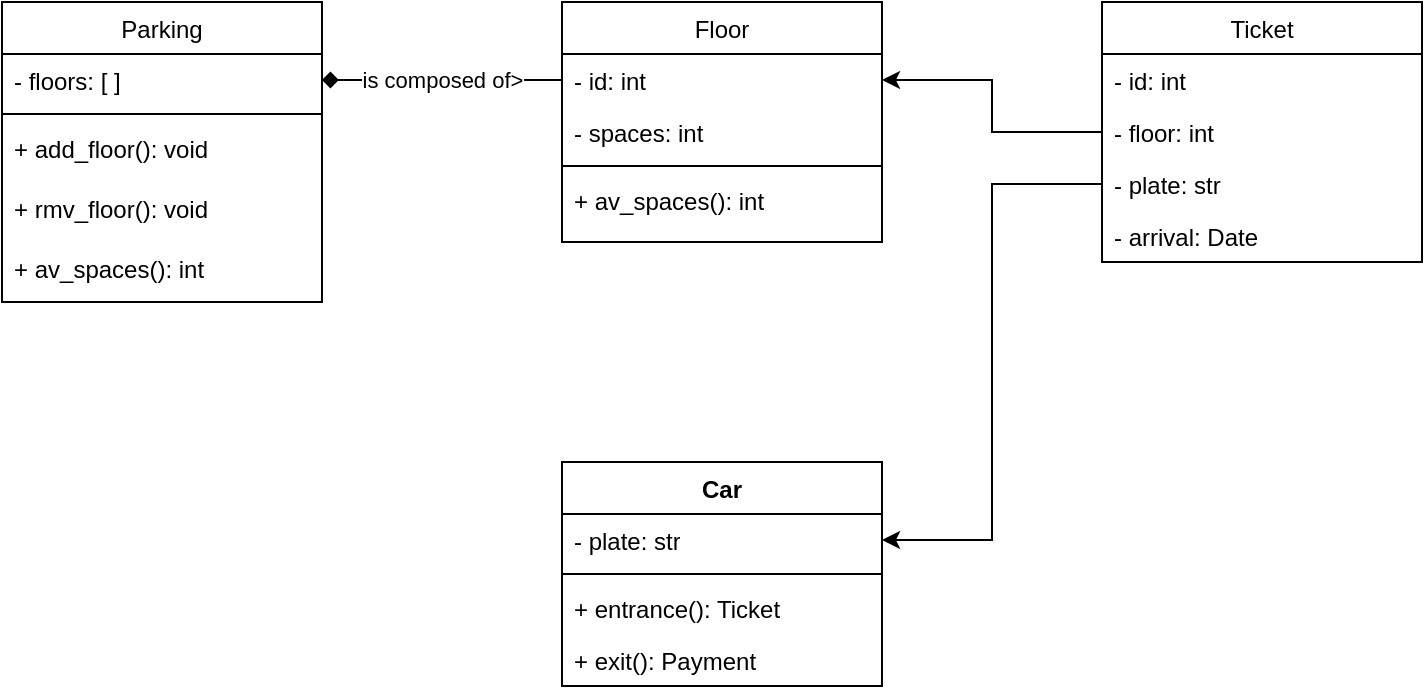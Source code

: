 <mxfile version="24.8.3">
  <diagram id="C5RBs43oDa-KdzZeNtuy" name="Page-1">
    <mxGraphModel dx="1371" dy="522" grid="1" gridSize="10" guides="1" tooltips="1" connect="1" arrows="1" fold="1" page="1" pageScale="1" pageWidth="827" pageHeight="1169" math="0" shadow="0">
      <root>
        <mxCell id="WIyWlLk6GJQsqaUBKTNV-0" />
        <mxCell id="WIyWlLk6GJQsqaUBKTNV-1" parent="WIyWlLk6GJQsqaUBKTNV-0" />
        <mxCell id="zkfFHV4jXpPFQw0GAbJ--0" value="Parking" style="swimlane;fontStyle=0;align=center;verticalAlign=top;childLayout=stackLayout;horizontal=1;startSize=26;horizontalStack=0;resizeParent=1;resizeLast=0;collapsible=1;marginBottom=0;rounded=0;shadow=0;strokeWidth=1;" parent="WIyWlLk6GJQsqaUBKTNV-1" vertex="1">
          <mxGeometry x="90" y="80" width="160" height="150" as="geometry">
            <mxRectangle x="230" y="140" width="160" height="26" as="alternateBounds" />
          </mxGeometry>
        </mxCell>
        <mxCell id="zkfFHV4jXpPFQw0GAbJ--1" value="- floors: [ ]" style="text;align=left;verticalAlign=top;spacingLeft=4;spacingRight=4;overflow=hidden;rotatable=0;points=[[0,0.5],[1,0.5]];portConstraint=eastwest;" parent="zkfFHV4jXpPFQw0GAbJ--0" vertex="1">
          <mxGeometry y="26" width="160" height="26" as="geometry" />
        </mxCell>
        <mxCell id="zkfFHV4jXpPFQw0GAbJ--4" value="" style="line;html=1;strokeWidth=1;align=left;verticalAlign=middle;spacingTop=-1;spacingLeft=3;spacingRight=3;rotatable=0;labelPosition=right;points=[];portConstraint=eastwest;" parent="zkfFHV4jXpPFQw0GAbJ--0" vertex="1">
          <mxGeometry y="52" width="160" height="8" as="geometry" />
        </mxCell>
        <mxCell id="zkfFHV4jXpPFQw0GAbJ--5" value="+ add_floor(): void" style="text;align=left;verticalAlign=top;spacingLeft=4;spacingRight=4;overflow=hidden;rotatable=0;points=[[0,0.5],[1,0.5]];portConstraint=eastwest;" parent="zkfFHV4jXpPFQw0GAbJ--0" vertex="1">
          <mxGeometry y="60" width="160" height="30" as="geometry" />
        </mxCell>
        <mxCell id="BpYX6oJA004bFic-aD8Y-1" value="+ rmv_floor(): void" style="text;align=left;verticalAlign=top;spacingLeft=4;spacingRight=4;overflow=hidden;rotatable=0;points=[[0,0.5],[1,0.5]];portConstraint=eastwest;" parent="zkfFHV4jXpPFQw0GAbJ--0" vertex="1">
          <mxGeometry y="90" width="160" height="30" as="geometry" />
        </mxCell>
        <mxCell id="BpYX6oJA004bFic-aD8Y-2" value="+ av_spaces(): int" style="text;align=left;verticalAlign=top;spacingLeft=4;spacingRight=4;overflow=hidden;rotatable=0;points=[[0,0.5],[1,0.5]];portConstraint=eastwest;" parent="zkfFHV4jXpPFQw0GAbJ--0" vertex="1">
          <mxGeometry y="120" width="160" height="30" as="geometry" />
        </mxCell>
        <mxCell id="BpYX6oJA004bFic-aD8Y-4" value="Floor" style="swimlane;fontStyle=0;align=center;verticalAlign=top;childLayout=stackLayout;horizontal=1;startSize=26;horizontalStack=0;resizeParent=1;resizeLast=0;collapsible=1;marginBottom=0;rounded=0;shadow=0;strokeWidth=1;" parent="WIyWlLk6GJQsqaUBKTNV-1" vertex="1">
          <mxGeometry x="370" y="80" width="160" height="120" as="geometry">
            <mxRectangle x="230" y="140" width="160" height="26" as="alternateBounds" />
          </mxGeometry>
        </mxCell>
        <mxCell id="BpYX6oJA004bFic-aD8Y-5" value="- id: int" style="text;align=left;verticalAlign=top;spacingLeft=4;spacingRight=4;overflow=hidden;rotatable=0;points=[[0,0.5],[1,0.5]];portConstraint=eastwest;" parent="BpYX6oJA004bFic-aD8Y-4" vertex="1">
          <mxGeometry y="26" width="160" height="26" as="geometry" />
        </mxCell>
        <mxCell id="BpYX6oJA004bFic-aD8Y-10" value="- spaces: int" style="text;align=left;verticalAlign=top;spacingLeft=4;spacingRight=4;overflow=hidden;rotatable=0;points=[[0,0.5],[1,0.5]];portConstraint=eastwest;" parent="BpYX6oJA004bFic-aD8Y-4" vertex="1">
          <mxGeometry y="52" width="160" height="26" as="geometry" />
        </mxCell>
        <mxCell id="BpYX6oJA004bFic-aD8Y-6" value="" style="line;html=1;strokeWidth=1;align=left;verticalAlign=middle;spacingTop=-1;spacingLeft=3;spacingRight=3;rotatable=0;labelPosition=right;points=[];portConstraint=eastwest;" parent="BpYX6oJA004bFic-aD8Y-4" vertex="1">
          <mxGeometry y="78" width="160" height="8" as="geometry" />
        </mxCell>
        <mxCell id="BpYX6oJA004bFic-aD8Y-7" value="+ av_spaces(): int" style="text;align=left;verticalAlign=top;spacingLeft=4;spacingRight=4;overflow=hidden;rotatable=0;points=[[0,0.5],[1,0.5]];portConstraint=eastwest;" parent="BpYX6oJA004bFic-aD8Y-4" vertex="1">
          <mxGeometry y="86" width="160" height="30" as="geometry" />
        </mxCell>
        <mxCell id="BpYX6oJA004bFic-aD8Y-11" value="Ticket" style="swimlane;fontStyle=0;align=center;verticalAlign=top;childLayout=stackLayout;horizontal=1;startSize=26;horizontalStack=0;resizeParent=1;resizeLast=0;collapsible=1;marginBottom=0;rounded=0;shadow=0;strokeWidth=1;" parent="WIyWlLk6GJQsqaUBKTNV-1" vertex="1">
          <mxGeometry x="640" y="80" width="160" height="130" as="geometry">
            <mxRectangle x="230" y="140" width="160" height="26" as="alternateBounds" />
          </mxGeometry>
        </mxCell>
        <mxCell id="BpYX6oJA004bFic-aD8Y-12" value="- id: int" style="text;align=left;verticalAlign=top;spacingLeft=4;spacingRight=4;overflow=hidden;rotatable=0;points=[[0,0.5],[1,0.5]];portConstraint=eastwest;" parent="BpYX6oJA004bFic-aD8Y-11" vertex="1">
          <mxGeometry y="26" width="160" height="26" as="geometry" />
        </mxCell>
        <mxCell id="BpYX6oJA004bFic-aD8Y-16" value="- floor: int" style="text;align=left;verticalAlign=top;spacingLeft=4;spacingRight=4;overflow=hidden;rotatable=0;points=[[0,0.5],[1,0.5]];portConstraint=eastwest;" parent="BpYX6oJA004bFic-aD8Y-11" vertex="1">
          <mxGeometry y="52" width="160" height="26" as="geometry" />
        </mxCell>
        <mxCell id="BpYX6oJA004bFic-aD8Y-13" value="- plate: str" style="text;align=left;verticalAlign=top;spacingLeft=4;spacingRight=4;overflow=hidden;rotatable=0;points=[[0,0.5],[1,0.5]];portConstraint=eastwest;" parent="BpYX6oJA004bFic-aD8Y-11" vertex="1">
          <mxGeometry y="78" width="160" height="26" as="geometry" />
        </mxCell>
        <mxCell id="BpYX6oJA004bFic-aD8Y-17" value="- arrival: Date" style="text;align=left;verticalAlign=top;spacingLeft=4;spacingRight=4;overflow=hidden;rotatable=0;points=[[0,0.5],[1,0.5]];portConstraint=eastwest;" parent="BpYX6oJA004bFic-aD8Y-11" vertex="1">
          <mxGeometry y="104" width="160" height="26" as="geometry" />
        </mxCell>
        <mxCell id="BpYX6oJA004bFic-aD8Y-18" value="is composed of&amp;gt;" style="edgeStyle=orthogonalEdgeStyle;rounded=0;orthogonalLoop=1;jettySize=auto;html=1;exitX=1;exitY=0.5;exitDx=0;exitDy=0;startArrow=diamond;startFill=1;endArrow=none;endFill=0;" parent="WIyWlLk6GJQsqaUBKTNV-1" source="zkfFHV4jXpPFQw0GAbJ--1" target="BpYX6oJA004bFic-aD8Y-5" edge="1">
          <mxGeometry relative="1" as="geometry" />
        </mxCell>
        <mxCell id="23XASB6e79NfMdi__7BA-0" value="Car" style="swimlane;fontStyle=1;align=center;verticalAlign=top;childLayout=stackLayout;horizontal=1;startSize=26;horizontalStack=0;resizeParent=1;resizeParentMax=0;resizeLast=0;collapsible=1;marginBottom=0;whiteSpace=wrap;html=1;" vertex="1" parent="WIyWlLk6GJQsqaUBKTNV-1">
          <mxGeometry x="370" y="310" width="160" height="112" as="geometry">
            <mxRectangle x="370" y="310" width="60" height="30" as="alternateBounds" />
          </mxGeometry>
        </mxCell>
        <mxCell id="23XASB6e79NfMdi__7BA-1" value="- plate: str" style="text;strokeColor=none;fillColor=none;align=left;verticalAlign=top;spacingLeft=4;spacingRight=4;overflow=hidden;rotatable=0;points=[[0,0.5],[1,0.5]];portConstraint=eastwest;whiteSpace=wrap;html=1;" vertex="1" parent="23XASB6e79NfMdi__7BA-0">
          <mxGeometry y="26" width="160" height="26" as="geometry" />
        </mxCell>
        <mxCell id="23XASB6e79NfMdi__7BA-2" value="" style="line;strokeWidth=1;fillColor=none;align=left;verticalAlign=middle;spacingTop=-1;spacingLeft=3;spacingRight=3;rotatable=0;labelPosition=right;points=[];portConstraint=eastwest;strokeColor=inherit;" vertex="1" parent="23XASB6e79NfMdi__7BA-0">
          <mxGeometry y="52" width="160" height="8" as="geometry" />
        </mxCell>
        <mxCell id="23XASB6e79NfMdi__7BA-3" value="+ entrance(): Ticket" style="text;strokeColor=none;fillColor=none;align=left;verticalAlign=top;spacingLeft=4;spacingRight=4;overflow=hidden;rotatable=0;points=[[0,0.5],[1,0.5]];portConstraint=eastwest;whiteSpace=wrap;html=1;" vertex="1" parent="23XASB6e79NfMdi__7BA-0">
          <mxGeometry y="60" width="160" height="26" as="geometry" />
        </mxCell>
        <mxCell id="23XASB6e79NfMdi__7BA-4" value="+ exit(): Payment" style="text;strokeColor=none;fillColor=none;align=left;verticalAlign=top;spacingLeft=4;spacingRight=4;overflow=hidden;rotatable=0;points=[[0,0.5],[1,0.5]];portConstraint=eastwest;whiteSpace=wrap;html=1;" vertex="1" parent="23XASB6e79NfMdi__7BA-0">
          <mxGeometry y="86" width="160" height="26" as="geometry" />
        </mxCell>
        <mxCell id="23XASB6e79NfMdi__7BA-6" style="edgeStyle=orthogonalEdgeStyle;rounded=0;orthogonalLoop=1;jettySize=auto;html=1;exitX=0;exitY=0.5;exitDx=0;exitDy=0;entryX=1;entryY=0.5;entryDx=0;entryDy=0;" edge="1" parent="WIyWlLk6GJQsqaUBKTNV-1" source="BpYX6oJA004bFic-aD8Y-13" target="23XASB6e79NfMdi__7BA-1">
          <mxGeometry relative="1" as="geometry" />
        </mxCell>
        <mxCell id="23XASB6e79NfMdi__7BA-8" style="edgeStyle=orthogonalEdgeStyle;rounded=0;orthogonalLoop=1;jettySize=auto;html=1;exitX=0;exitY=0.5;exitDx=0;exitDy=0;entryX=1;entryY=0.5;entryDx=0;entryDy=0;" edge="1" parent="WIyWlLk6GJQsqaUBKTNV-1" source="BpYX6oJA004bFic-aD8Y-16" target="BpYX6oJA004bFic-aD8Y-5">
          <mxGeometry relative="1" as="geometry" />
        </mxCell>
      </root>
    </mxGraphModel>
  </diagram>
</mxfile>
